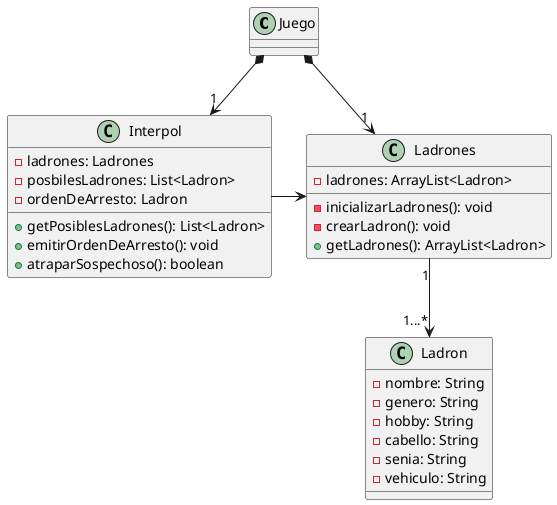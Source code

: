 @startuml

class Juego{}

class Interpol{
- ladrones: Ladrones
- posbilesLadrones: List<Ladron>
- ordenDeArresto: Ladron

+ getPosiblesLadrones(): List<Ladron>
+ emitirOrdenDeArresto(): void
+ atraparSospechoso(): boolean
}

class Ladrones{
- ladrones: ArrayList<Ladron>
- inicializarLadrones(): void
- crearLadron(): void
+ getLadrones(): ArrayList<Ladron>
}

class Ladron{
- nombre: String
- genero: String
- hobby: String
- cabello: String
- senia: String
- vehiculo: String
}

Ladrones "1"-down->"1...*" Ladron
Interpol -right-> Ladrones

Juego *-down->"1" Interpol
Juego *-down->"1" Ladrones

@enduml